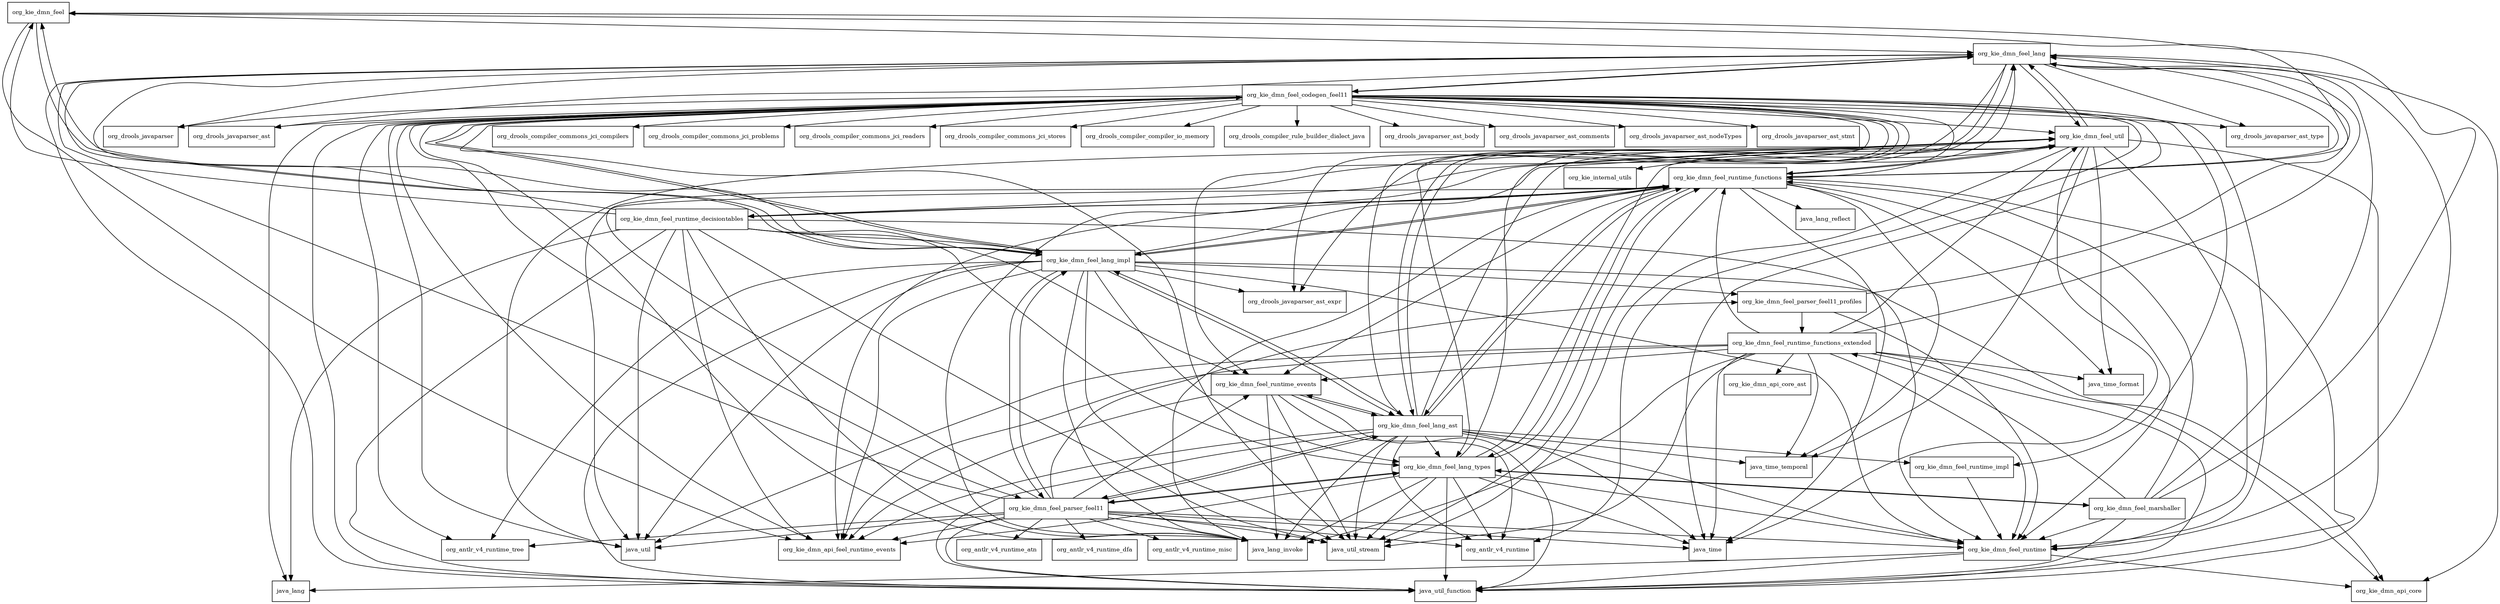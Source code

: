 digraph kie_dmn_feel_7_14_0_Final_package_dependencies {
  node [shape = box, fontsize=10.0];
  org_kie_dmn_feel -> org_kie_dmn_api_feel_runtime_events;
  org_kie_dmn_feel -> org_kie_dmn_feel_lang;
  org_kie_dmn_feel -> org_kie_dmn_feel_lang_impl;
  org_kie_dmn_feel_codegen_feel11 -> java_lang;
  org_kie_dmn_feel_codegen_feel11 -> java_lang_invoke;
  org_kie_dmn_feel_codegen_feel11 -> java_time;
  org_kie_dmn_feel_codegen_feel11 -> java_util;
  org_kie_dmn_feel_codegen_feel11 -> java_util_function;
  org_kie_dmn_feel_codegen_feel11 -> java_util_stream;
  org_kie_dmn_feel_codegen_feel11 -> org_antlr_v4_runtime;
  org_kie_dmn_feel_codegen_feel11 -> org_antlr_v4_runtime_tree;
  org_kie_dmn_feel_codegen_feel11 -> org_drools_compiler_commons_jci_compilers;
  org_kie_dmn_feel_codegen_feel11 -> org_drools_compiler_commons_jci_problems;
  org_kie_dmn_feel_codegen_feel11 -> org_drools_compiler_commons_jci_readers;
  org_kie_dmn_feel_codegen_feel11 -> org_drools_compiler_commons_jci_stores;
  org_kie_dmn_feel_codegen_feel11 -> org_drools_compiler_compiler_io_memory;
  org_kie_dmn_feel_codegen_feel11 -> org_drools_compiler_rule_builder_dialect_java;
  org_kie_dmn_feel_codegen_feel11 -> org_drools_javaparser;
  org_kie_dmn_feel_codegen_feel11 -> org_drools_javaparser_ast;
  org_kie_dmn_feel_codegen_feel11 -> org_drools_javaparser_ast_body;
  org_kie_dmn_feel_codegen_feel11 -> org_drools_javaparser_ast_comments;
  org_kie_dmn_feel_codegen_feel11 -> org_drools_javaparser_ast_expr;
  org_kie_dmn_feel_codegen_feel11 -> org_drools_javaparser_ast_nodeTypes;
  org_kie_dmn_feel_codegen_feel11 -> org_drools_javaparser_ast_stmt;
  org_kie_dmn_feel_codegen_feel11 -> org_drools_javaparser_ast_type;
  org_kie_dmn_feel_codegen_feel11 -> org_kie_dmn_api_feel_runtime_events;
  org_kie_dmn_feel_codegen_feel11 -> org_kie_dmn_feel_lang;
  org_kie_dmn_feel_codegen_feel11 -> org_kie_dmn_feel_lang_ast;
  org_kie_dmn_feel_codegen_feel11 -> org_kie_dmn_feel_lang_impl;
  org_kie_dmn_feel_codegen_feel11 -> org_kie_dmn_feel_lang_types;
  org_kie_dmn_feel_codegen_feel11 -> org_kie_dmn_feel_parser_feel11;
  org_kie_dmn_feel_codegen_feel11 -> org_kie_dmn_feel_runtime;
  org_kie_dmn_feel_codegen_feel11 -> org_kie_dmn_feel_runtime_events;
  org_kie_dmn_feel_codegen_feel11 -> org_kie_dmn_feel_runtime_functions;
  org_kie_dmn_feel_codegen_feel11 -> org_kie_dmn_feel_runtime_impl;
  org_kie_dmn_feel_codegen_feel11 -> org_kie_dmn_feel_util;
  org_kie_dmn_feel_lang -> java_util_function;
  org_kie_dmn_feel_lang -> org_drools_javaparser;
  org_kie_dmn_feel_lang -> org_drools_javaparser_ast;
  org_kie_dmn_feel_lang -> org_drools_javaparser_ast_expr;
  org_kie_dmn_feel_lang -> org_drools_javaparser_ast_type;
  org_kie_dmn_feel_lang -> org_kie_dmn_api_core;
  org_kie_dmn_feel_lang -> org_kie_dmn_feel_codegen_feel11;
  org_kie_dmn_feel_lang -> org_kie_dmn_feel_lang_ast;
  org_kie_dmn_feel_lang -> org_kie_dmn_feel_util;
  org_kie_dmn_feel_lang_ast -> java_lang_invoke;
  org_kie_dmn_feel_lang_ast -> java_time;
  org_kie_dmn_feel_lang_ast -> java_time_temporal;
  org_kie_dmn_feel_lang_ast -> java_util_function;
  org_kie_dmn_feel_lang_ast -> java_util_stream;
  org_kie_dmn_feel_lang_ast -> org_antlr_v4_runtime;
  org_kie_dmn_feel_lang_ast -> org_kie_dmn_api_feel_runtime_events;
  org_kie_dmn_feel_lang_ast -> org_kie_dmn_feel_lang;
  org_kie_dmn_feel_lang_ast -> org_kie_dmn_feel_lang_impl;
  org_kie_dmn_feel_lang_ast -> org_kie_dmn_feel_lang_types;
  org_kie_dmn_feel_lang_ast -> org_kie_dmn_feel_parser_feel11;
  org_kie_dmn_feel_lang_ast -> org_kie_dmn_feel_runtime;
  org_kie_dmn_feel_lang_ast -> org_kie_dmn_feel_runtime_events;
  org_kie_dmn_feel_lang_ast -> org_kie_dmn_feel_runtime_functions;
  org_kie_dmn_feel_lang_ast -> org_kie_dmn_feel_runtime_impl;
  org_kie_dmn_feel_lang_ast -> org_kie_dmn_feel_util;
  org_kie_dmn_feel_lang_impl -> java_lang_invoke;
  org_kie_dmn_feel_lang_impl -> java_util;
  org_kie_dmn_feel_lang_impl -> java_util_function;
  org_kie_dmn_feel_lang_impl -> java_util_stream;
  org_kie_dmn_feel_lang_impl -> org_antlr_v4_runtime_tree;
  org_kie_dmn_feel_lang_impl -> org_drools_javaparser_ast_expr;
  org_kie_dmn_feel_lang_impl -> org_kie_dmn_api_core;
  org_kie_dmn_feel_lang_impl -> org_kie_dmn_api_feel_runtime_events;
  org_kie_dmn_feel_lang_impl -> org_kie_dmn_feel;
  org_kie_dmn_feel_lang_impl -> org_kie_dmn_feel_codegen_feel11;
  org_kie_dmn_feel_lang_impl -> org_kie_dmn_feel_lang;
  org_kie_dmn_feel_lang_impl -> org_kie_dmn_feel_lang_ast;
  org_kie_dmn_feel_lang_impl -> org_kie_dmn_feel_lang_types;
  org_kie_dmn_feel_lang_impl -> org_kie_dmn_feel_parser_feel11;
  org_kie_dmn_feel_lang_impl -> org_kie_dmn_feel_parser_feel11_profiles;
  org_kie_dmn_feel_lang_impl -> org_kie_dmn_feel_runtime;
  org_kie_dmn_feel_lang_impl -> org_kie_dmn_feel_runtime_functions;
  org_kie_dmn_feel_lang_impl -> org_kie_dmn_feel_util;
  org_kie_dmn_feel_lang_types -> java_lang_invoke;
  org_kie_dmn_feel_lang_types -> java_time;
  org_kie_dmn_feel_lang_types -> java_util_function;
  org_kie_dmn_feel_lang_types -> java_util_stream;
  org_kie_dmn_feel_lang_types -> org_antlr_v4_runtime;
  org_kie_dmn_feel_lang_types -> org_kie_dmn_api_feel_runtime_events;
  org_kie_dmn_feel_lang_types -> org_kie_dmn_feel_lang;
  org_kie_dmn_feel_lang_types -> org_kie_dmn_feel_marshaller;
  org_kie_dmn_feel_lang_types -> org_kie_dmn_feel_parser_feel11;
  org_kie_dmn_feel_lang_types -> org_kie_dmn_feel_runtime;
  org_kie_dmn_feel_lang_types -> org_kie_dmn_feel_runtime_functions;
  org_kie_dmn_feel_lang_types -> org_kie_dmn_feel_util;
  org_kie_dmn_feel_marshaller -> java_util_function;
  org_kie_dmn_feel_marshaller -> org_kie_dmn_feel;
  org_kie_dmn_feel_marshaller -> org_kie_dmn_feel_lang;
  org_kie_dmn_feel_marshaller -> org_kie_dmn_feel_lang_types;
  org_kie_dmn_feel_marshaller -> org_kie_dmn_feel_runtime;
  org_kie_dmn_feel_marshaller -> org_kie_dmn_feel_runtime_functions;
  org_kie_dmn_feel_marshaller -> org_kie_dmn_feel_runtime_functions_extended;
  org_kie_dmn_feel_parser_feel11 -> java_lang_invoke;
  org_kie_dmn_feel_parser_feel11 -> java_time;
  org_kie_dmn_feel_parser_feel11 -> java_util;
  org_kie_dmn_feel_parser_feel11 -> java_util_function;
  org_kie_dmn_feel_parser_feel11 -> java_util_stream;
  org_kie_dmn_feel_parser_feel11 -> org_antlr_v4_runtime;
  org_kie_dmn_feel_parser_feel11 -> org_antlr_v4_runtime_atn;
  org_kie_dmn_feel_parser_feel11 -> org_antlr_v4_runtime_dfa;
  org_kie_dmn_feel_parser_feel11 -> org_antlr_v4_runtime_misc;
  org_kie_dmn_feel_parser_feel11 -> org_antlr_v4_runtime_tree;
  org_kie_dmn_feel_parser_feel11 -> org_kie_dmn_api_feel_runtime_events;
  org_kie_dmn_feel_parser_feel11 -> org_kie_dmn_feel_lang;
  org_kie_dmn_feel_parser_feel11 -> org_kie_dmn_feel_lang_ast;
  org_kie_dmn_feel_parser_feel11 -> org_kie_dmn_feel_lang_impl;
  org_kie_dmn_feel_parser_feel11 -> org_kie_dmn_feel_lang_types;
  org_kie_dmn_feel_parser_feel11 -> org_kie_dmn_feel_parser_feel11_profiles;
  org_kie_dmn_feel_parser_feel11 -> org_kie_dmn_feel_runtime;
  org_kie_dmn_feel_parser_feel11 -> org_kie_dmn_feel_runtime_events;
  org_kie_dmn_feel_parser_feel11 -> org_kie_dmn_feel_util;
  org_kie_dmn_feel_parser_feel11_profiles -> org_kie_dmn_feel_lang;
  org_kie_dmn_feel_parser_feel11_profiles -> org_kie_dmn_feel_runtime;
  org_kie_dmn_feel_parser_feel11_profiles -> org_kie_dmn_feel_runtime_functions_extended;
  org_kie_dmn_feel_runtime -> java_lang;
  org_kie_dmn_feel_runtime -> java_util_function;
  org_kie_dmn_feel_runtime -> org_kie_dmn_api_core;
  org_kie_dmn_feel_runtime -> org_kie_dmn_feel_lang;
  org_kie_dmn_feel_runtime_decisiontables -> java_lang;
  org_kie_dmn_feel_runtime_decisiontables -> java_lang_invoke;
  org_kie_dmn_feel_runtime_decisiontables -> java_util;
  org_kie_dmn_feel_runtime_decisiontables -> java_util_function;
  org_kie_dmn_feel_runtime_decisiontables -> java_util_stream;
  org_kie_dmn_feel_runtime_decisiontables -> org_kie_dmn_api_feel_runtime_events;
  org_kie_dmn_feel_runtime_decisiontables -> org_kie_dmn_feel;
  org_kie_dmn_feel_runtime_decisiontables -> org_kie_dmn_feel_lang;
  org_kie_dmn_feel_runtime_decisiontables -> org_kie_dmn_feel_lang_impl;
  org_kie_dmn_feel_runtime_decisiontables -> org_kie_dmn_feel_lang_types;
  org_kie_dmn_feel_runtime_decisiontables -> org_kie_dmn_feel_runtime;
  org_kie_dmn_feel_runtime_decisiontables -> org_kie_dmn_feel_runtime_events;
  org_kie_dmn_feel_runtime_decisiontables -> org_kie_dmn_feel_runtime_functions;
  org_kie_dmn_feel_runtime_decisiontables -> org_kie_dmn_feel_util;
  org_kie_dmn_feel_runtime_events -> java_lang_invoke;
  org_kie_dmn_feel_runtime_events -> java_util_function;
  org_kie_dmn_feel_runtime_events -> java_util_stream;
  org_kie_dmn_feel_runtime_events -> org_antlr_v4_runtime;
  org_kie_dmn_feel_runtime_events -> org_kie_dmn_api_feel_runtime_events;
  org_kie_dmn_feel_runtime_events -> org_kie_dmn_feel_lang_ast;
  org_kie_dmn_feel_runtime_functions -> java_lang_invoke;
  org_kie_dmn_feel_runtime_functions -> java_lang_reflect;
  org_kie_dmn_feel_runtime_functions -> java_time;
  org_kie_dmn_feel_runtime_functions -> java_time_format;
  org_kie_dmn_feel_runtime_functions -> java_time_temporal;
  org_kie_dmn_feel_runtime_functions -> java_util;
  org_kie_dmn_feel_runtime_functions -> java_util_function;
  org_kie_dmn_feel_runtime_functions -> java_util_stream;
  org_kie_dmn_feel_runtime_functions -> org_kie_dmn_api_feel_runtime_events;
  org_kie_dmn_feel_runtime_functions -> org_kie_dmn_feel;
  org_kie_dmn_feel_runtime_functions -> org_kie_dmn_feel_lang;
  org_kie_dmn_feel_runtime_functions -> org_kie_dmn_feel_lang_ast;
  org_kie_dmn_feel_runtime_functions -> org_kie_dmn_feel_lang_impl;
  org_kie_dmn_feel_runtime_functions -> org_kie_dmn_feel_lang_types;
  org_kie_dmn_feel_runtime_functions -> org_kie_dmn_feel_runtime;
  org_kie_dmn_feel_runtime_functions -> org_kie_dmn_feel_runtime_decisiontables;
  org_kie_dmn_feel_runtime_functions -> org_kie_dmn_feel_runtime_events;
  org_kie_dmn_feel_runtime_functions -> org_kie_dmn_feel_util;
  org_kie_dmn_feel_runtime_functions_extended -> java_lang_invoke;
  org_kie_dmn_feel_runtime_functions_extended -> java_time;
  org_kie_dmn_feel_runtime_functions_extended -> java_time_format;
  org_kie_dmn_feel_runtime_functions_extended -> java_time_temporal;
  org_kie_dmn_feel_runtime_functions_extended -> java_util;
  org_kie_dmn_feel_runtime_functions_extended -> java_util_function;
  org_kie_dmn_feel_runtime_functions_extended -> java_util_stream;
  org_kie_dmn_feel_runtime_functions_extended -> org_kie_dmn_api_core;
  org_kie_dmn_feel_runtime_functions_extended -> org_kie_dmn_api_core_ast;
  org_kie_dmn_feel_runtime_functions_extended -> org_kie_dmn_api_feel_runtime_events;
  org_kie_dmn_feel_runtime_functions_extended -> org_kie_dmn_feel_lang;
  org_kie_dmn_feel_runtime_functions_extended -> org_kie_dmn_feel_runtime;
  org_kie_dmn_feel_runtime_functions_extended -> org_kie_dmn_feel_runtime_events;
  org_kie_dmn_feel_runtime_functions_extended -> org_kie_dmn_feel_runtime_functions;
  org_kie_dmn_feel_runtime_functions_extended -> org_kie_dmn_feel_util;
  org_kie_dmn_feel_runtime_impl -> org_kie_dmn_feel_runtime;
  org_kie_dmn_feel_util -> java_lang_invoke;
  org_kie_dmn_feel_util -> java_time;
  org_kie_dmn_feel_util -> java_time_format;
  org_kie_dmn_feel_util -> java_time_temporal;
  org_kie_dmn_feel_util -> java_util;
  org_kie_dmn_feel_util -> java_util_function;
  org_kie_dmn_feel_util -> java_util_stream;
  org_kie_dmn_feel_util -> org_kie_dmn_feel_lang;
  org_kie_dmn_feel_util -> org_kie_dmn_feel_runtime;
  org_kie_dmn_feel_util -> org_kie_dmn_feel_runtime_functions;
  org_kie_dmn_feel_util -> org_kie_internal_utils;
}
